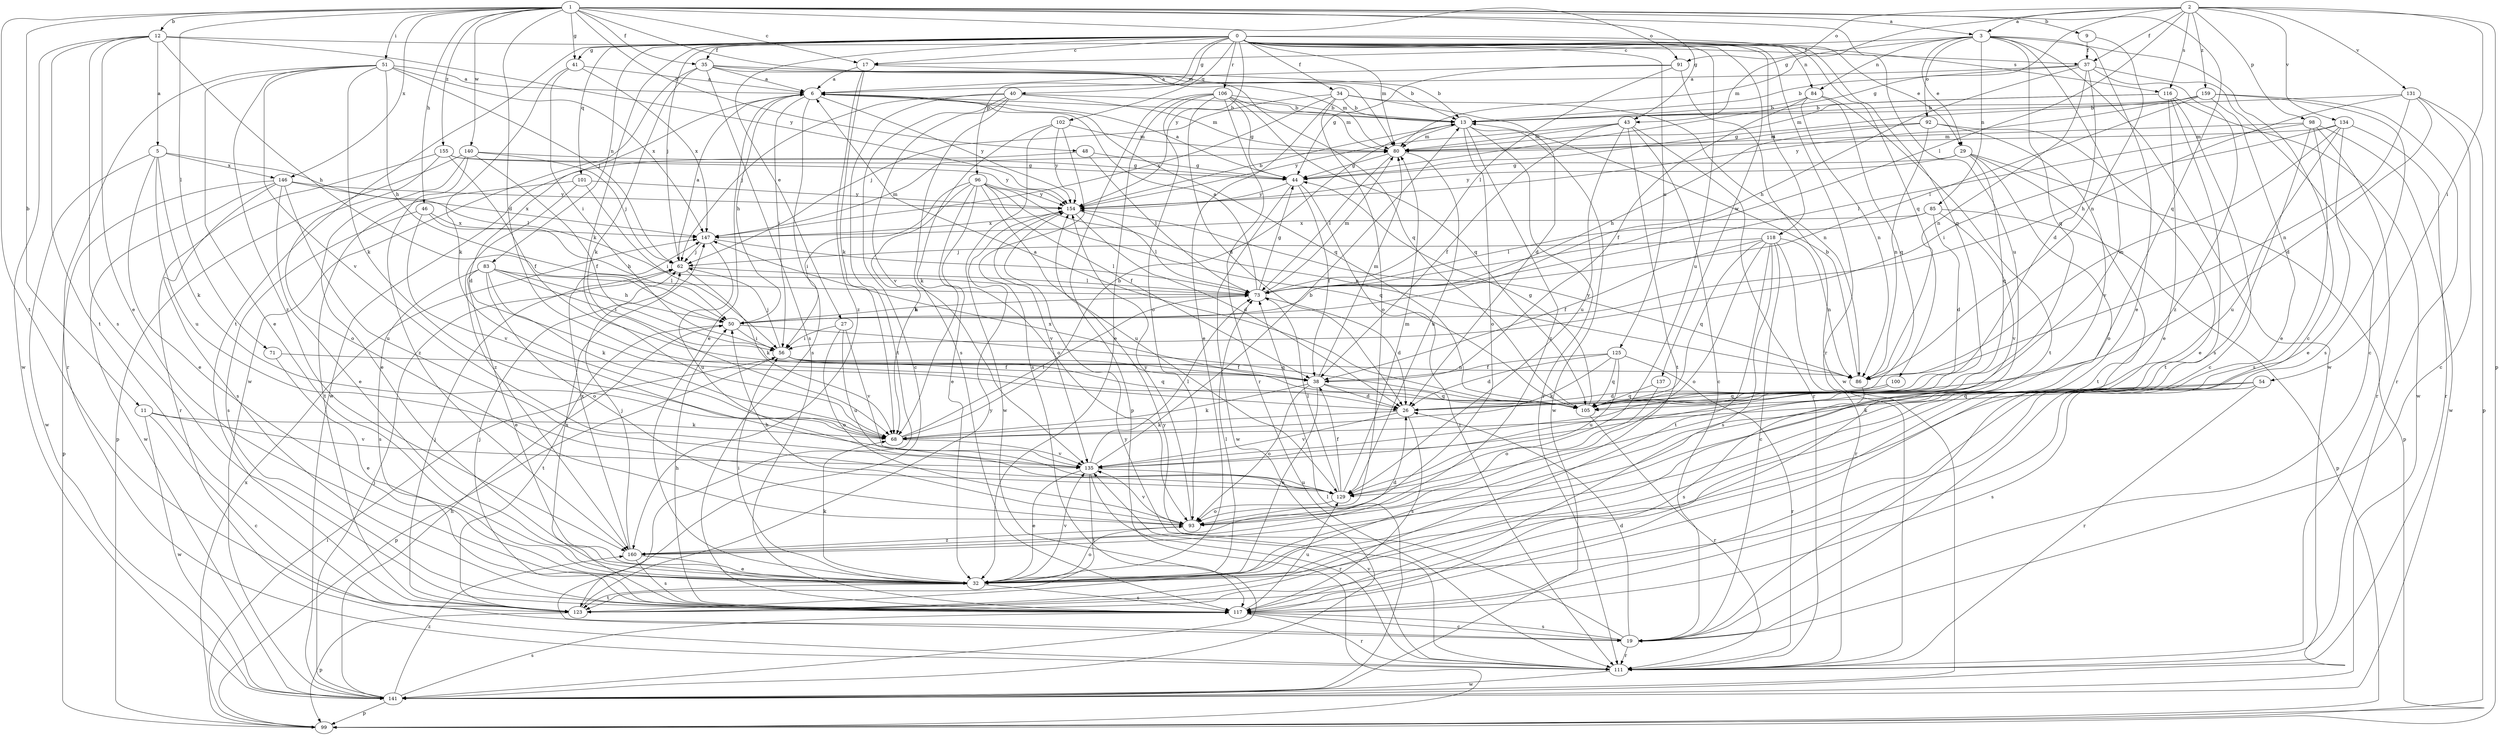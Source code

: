 strict digraph  {
0;
1;
2;
3;
5;
6;
9;
11;
12;
13;
17;
19;
26;
27;
29;
32;
34;
35;
37;
38;
40;
41;
43;
44;
46;
48;
50;
51;
54;
56;
62;
68;
71;
73;
80;
83;
84;
85;
86;
91;
92;
93;
96;
98;
99;
100;
101;
102;
105;
106;
111;
116;
117;
118;
123;
125;
129;
131;
134;
135;
137;
140;
141;
146;
147;
154;
155;
159;
160;
0 -> 17  [label=c];
0 -> 27  [label=e];
0 -> 29  [label=e];
0 -> 34  [label=f];
0 -> 35  [label=f];
0 -> 40  [label=g];
0 -> 41  [label=g];
0 -> 62  [label=j];
0 -> 68  [label=k];
0 -> 80  [label=m];
0 -> 83  [label=n];
0 -> 84  [label=n];
0 -> 96  [label=p];
0 -> 100  [label=q];
0 -> 101  [label=q];
0 -> 102  [label=q];
0 -> 105  [label=q];
0 -> 106  [label=r];
0 -> 111  [label=r];
0 -> 116  [label=s];
0 -> 118  [label=t];
0 -> 123  [label=t];
0 -> 125  [label=u];
0 -> 129  [label=u];
0 -> 137  [label=w];
0 -> 154  [label=y];
1 -> 3  [label=a];
1 -> 9  [label=b];
1 -> 11  [label=b];
1 -> 12  [label=b];
1 -> 17  [label=c];
1 -> 26  [label=d];
1 -> 35  [label=f];
1 -> 41  [label=g];
1 -> 43  [label=g];
1 -> 46  [label=h];
1 -> 48  [label=h];
1 -> 51  [label=i];
1 -> 71  [label=l];
1 -> 80  [label=m];
1 -> 91  [label=o];
1 -> 105  [label=q];
1 -> 123  [label=t];
1 -> 129  [label=u];
1 -> 140  [label=w];
1 -> 146  [label=x];
1 -> 155  [label=z];
2 -> 3  [label=a];
2 -> 37  [label=f];
2 -> 43  [label=g];
2 -> 44  [label=g];
2 -> 54  [label=i];
2 -> 73  [label=l];
2 -> 91  [label=o];
2 -> 98  [label=p];
2 -> 99  [label=p];
2 -> 116  [label=s];
2 -> 131  [label=v];
2 -> 134  [label=v];
2 -> 159  [label=z];
3 -> 17  [label=c];
3 -> 19  [label=c];
3 -> 29  [label=e];
3 -> 32  [label=e];
3 -> 80  [label=m];
3 -> 84  [label=n];
3 -> 85  [label=n];
3 -> 92  [label=o];
3 -> 105  [label=q];
3 -> 135  [label=v];
3 -> 141  [label=w];
5 -> 32  [label=e];
5 -> 68  [label=k];
5 -> 73  [label=l];
5 -> 129  [label=u];
5 -> 141  [label=w];
5 -> 146  [label=x];
6 -> 13  [label=b];
6 -> 32  [label=e];
6 -> 50  [label=h];
6 -> 56  [label=i];
6 -> 105  [label=q];
6 -> 117  [label=s];
6 -> 141  [label=w];
6 -> 154  [label=y];
9 -> 37  [label=f];
9 -> 86  [label=n];
11 -> 19  [label=c];
11 -> 68  [label=k];
11 -> 135  [label=v];
11 -> 141  [label=w];
12 -> 5  [label=a];
12 -> 32  [label=e];
12 -> 37  [label=f];
12 -> 50  [label=h];
12 -> 117  [label=s];
12 -> 123  [label=t];
12 -> 141  [label=w];
12 -> 154  [label=y];
13 -> 80  [label=m];
13 -> 93  [label=o];
13 -> 111  [label=r];
13 -> 141  [label=w];
13 -> 160  [label=z];
17 -> 6  [label=a];
17 -> 13  [label=b];
17 -> 68  [label=k];
17 -> 160  [label=z];
19 -> 26  [label=d];
19 -> 111  [label=r];
19 -> 117  [label=s];
19 -> 154  [label=y];
26 -> 68  [label=k];
26 -> 117  [label=s];
26 -> 135  [label=v];
27 -> 56  [label=i];
27 -> 93  [label=o];
27 -> 129  [label=u];
27 -> 135  [label=v];
29 -> 44  [label=g];
29 -> 93  [label=o];
29 -> 99  [label=p];
29 -> 105  [label=q];
29 -> 123  [label=t];
29 -> 154  [label=y];
32 -> 56  [label=i];
32 -> 68  [label=k];
32 -> 73  [label=l];
32 -> 93  [label=o];
32 -> 117  [label=s];
32 -> 123  [label=t];
32 -> 135  [label=v];
34 -> 13  [label=b];
34 -> 26  [label=d];
34 -> 32  [label=e];
34 -> 62  [label=j];
34 -> 86  [label=n];
34 -> 93  [label=o];
34 -> 147  [label=x];
35 -> 6  [label=a];
35 -> 13  [label=b];
35 -> 68  [label=k];
35 -> 80  [label=m];
35 -> 105  [label=q];
35 -> 117  [label=s];
35 -> 141  [label=w];
37 -> 6  [label=a];
37 -> 13  [label=b];
37 -> 19  [label=c];
37 -> 26  [label=d];
37 -> 50  [label=h];
37 -> 86  [label=n];
37 -> 160  [label=z];
38 -> 26  [label=d];
38 -> 32  [label=e];
38 -> 68  [label=k];
38 -> 80  [label=m];
38 -> 93  [label=o];
38 -> 105  [label=q];
40 -> 13  [label=b];
40 -> 19  [label=c];
40 -> 62  [label=j];
40 -> 80  [label=m];
40 -> 117  [label=s];
40 -> 123  [label=t];
40 -> 135  [label=v];
41 -> 6  [label=a];
41 -> 56  [label=i];
41 -> 68  [label=k];
41 -> 147  [label=x];
43 -> 19  [label=c];
43 -> 38  [label=f];
43 -> 80  [label=m];
43 -> 111  [label=r];
43 -> 123  [label=t];
43 -> 129  [label=u];
43 -> 154  [label=y];
44 -> 6  [label=a];
44 -> 38  [label=f];
44 -> 111  [label=r];
44 -> 141  [label=w];
44 -> 154  [label=y];
46 -> 50  [label=h];
46 -> 117  [label=s];
46 -> 135  [label=v];
46 -> 147  [label=x];
48 -> 26  [label=d];
48 -> 44  [label=g];
48 -> 73  [label=l];
50 -> 56  [label=i];
50 -> 105  [label=q];
50 -> 123  [label=t];
51 -> 6  [label=a];
51 -> 32  [label=e];
51 -> 50  [label=h];
51 -> 62  [label=j];
51 -> 68  [label=k];
51 -> 111  [label=r];
51 -> 135  [label=v];
51 -> 147  [label=x];
51 -> 160  [label=z];
54 -> 68  [label=k];
54 -> 105  [label=q];
54 -> 111  [label=r];
54 -> 117  [label=s];
56 -> 38  [label=f];
56 -> 62  [label=j];
56 -> 86  [label=n];
56 -> 99  [label=p];
56 -> 105  [label=q];
62 -> 6  [label=a];
62 -> 68  [label=k];
62 -> 73  [label=l];
68 -> 13  [label=b];
68 -> 73  [label=l];
68 -> 135  [label=v];
71 -> 32  [label=e];
71 -> 38  [label=f];
73 -> 6  [label=a];
73 -> 26  [label=d];
73 -> 44  [label=g];
73 -> 50  [label=h];
73 -> 80  [label=m];
80 -> 44  [label=g];
80 -> 73  [label=l];
80 -> 129  [label=u];
83 -> 32  [label=e];
83 -> 50  [label=h];
83 -> 56  [label=i];
83 -> 68  [label=k];
83 -> 73  [label=l];
83 -> 93  [label=o];
83 -> 117  [label=s];
84 -> 13  [label=b];
84 -> 38  [label=f];
84 -> 86  [label=n];
84 -> 105  [label=q];
84 -> 123  [label=t];
85 -> 26  [label=d];
85 -> 73  [label=l];
85 -> 99  [label=p];
85 -> 135  [label=v];
85 -> 147  [label=x];
86 -> 13  [label=b];
86 -> 117  [label=s];
86 -> 154  [label=y];
91 -> 6  [label=a];
91 -> 44  [label=g];
91 -> 73  [label=l];
91 -> 141  [label=w];
92 -> 32  [label=e];
92 -> 50  [label=h];
92 -> 80  [label=m];
92 -> 86  [label=n];
92 -> 135  [label=v];
93 -> 50  [label=h];
93 -> 135  [label=v];
93 -> 154  [label=y];
93 -> 160  [label=z];
96 -> 32  [label=e];
96 -> 38  [label=f];
96 -> 56  [label=i];
96 -> 68  [label=k];
96 -> 86  [label=n];
96 -> 93  [label=o];
96 -> 105  [label=q];
96 -> 129  [label=u];
96 -> 154  [label=y];
98 -> 73  [label=l];
98 -> 80  [label=m];
98 -> 111  [label=r];
98 -> 117  [label=s];
98 -> 123  [label=t];
98 -> 141  [label=w];
99 -> 56  [label=i];
99 -> 147  [label=x];
100 -> 26  [label=d];
100 -> 105  [label=q];
101 -> 56  [label=i];
101 -> 123  [label=t];
101 -> 154  [label=y];
101 -> 160  [label=z];
102 -> 68  [label=k];
102 -> 80  [label=m];
102 -> 117  [label=s];
102 -> 141  [label=w];
102 -> 154  [label=y];
105 -> 6  [label=a];
105 -> 44  [label=g];
105 -> 111  [label=r];
105 -> 147  [label=x];
106 -> 13  [label=b];
106 -> 26  [label=d];
106 -> 32  [label=e];
106 -> 44  [label=g];
106 -> 80  [label=m];
106 -> 93  [label=o];
106 -> 99  [label=p];
106 -> 105  [label=q];
106 -> 111  [label=r];
111 -> 135  [label=v];
111 -> 141  [label=w];
111 -> 154  [label=y];
116 -> 13  [label=b];
116 -> 19  [label=c];
116 -> 32  [label=e];
116 -> 80  [label=m];
116 -> 117  [label=s];
116 -> 141  [label=w];
117 -> 19  [label=c];
117 -> 50  [label=h];
117 -> 62  [label=j];
117 -> 111  [label=r];
117 -> 129  [label=u];
117 -> 147  [label=x];
118 -> 19  [label=c];
118 -> 38  [label=f];
118 -> 62  [label=j];
118 -> 86  [label=n];
118 -> 93  [label=o];
118 -> 105  [label=q];
118 -> 111  [label=r];
118 -> 117  [label=s];
118 -> 123  [label=t];
123 -> 62  [label=j];
123 -> 99  [label=p];
123 -> 154  [label=y];
125 -> 26  [label=d];
125 -> 38  [label=f];
125 -> 68  [label=k];
125 -> 105  [label=q];
125 -> 111  [label=r];
125 -> 129  [label=u];
129 -> 38  [label=f];
129 -> 73  [label=l];
129 -> 80  [label=m];
129 -> 93  [label=o];
131 -> 13  [label=b];
131 -> 19  [label=c];
131 -> 26  [label=d];
131 -> 50  [label=h];
131 -> 86  [label=n];
131 -> 99  [label=p];
134 -> 32  [label=e];
134 -> 56  [label=i];
134 -> 80  [label=m];
134 -> 86  [label=n];
134 -> 111  [label=r];
134 -> 129  [label=u];
135 -> 13  [label=b];
135 -> 32  [label=e];
135 -> 73  [label=l];
135 -> 111  [label=r];
135 -> 123  [label=t];
135 -> 129  [label=u];
137 -> 93  [label=o];
137 -> 105  [label=q];
140 -> 32  [label=e];
140 -> 38  [label=f];
140 -> 44  [label=g];
140 -> 62  [label=j];
140 -> 99  [label=p];
140 -> 160  [label=z];
141 -> 50  [label=h];
141 -> 62  [label=j];
141 -> 73  [label=l];
141 -> 99  [label=p];
141 -> 117  [label=s];
141 -> 160  [label=z];
146 -> 32  [label=e];
146 -> 99  [label=p];
146 -> 117  [label=s];
146 -> 129  [label=u];
146 -> 141  [label=w];
146 -> 147  [label=x];
146 -> 154  [label=y];
147 -> 62  [label=j];
147 -> 73  [label=l];
147 -> 80  [label=m];
147 -> 129  [label=u];
154 -> 13  [label=b];
154 -> 26  [label=d];
154 -> 73  [label=l];
154 -> 135  [label=v];
154 -> 147  [label=x];
155 -> 38  [label=f];
155 -> 44  [label=g];
155 -> 93  [label=o];
155 -> 111  [label=r];
155 -> 154  [label=y];
159 -> 13  [label=b];
159 -> 32  [label=e];
159 -> 44  [label=g];
159 -> 73  [label=l];
159 -> 111  [label=r];
159 -> 117  [label=s];
159 -> 154  [label=y];
160 -> 26  [label=d];
160 -> 32  [label=e];
160 -> 62  [label=j];
160 -> 117  [label=s];
160 -> 147  [label=x];
}
